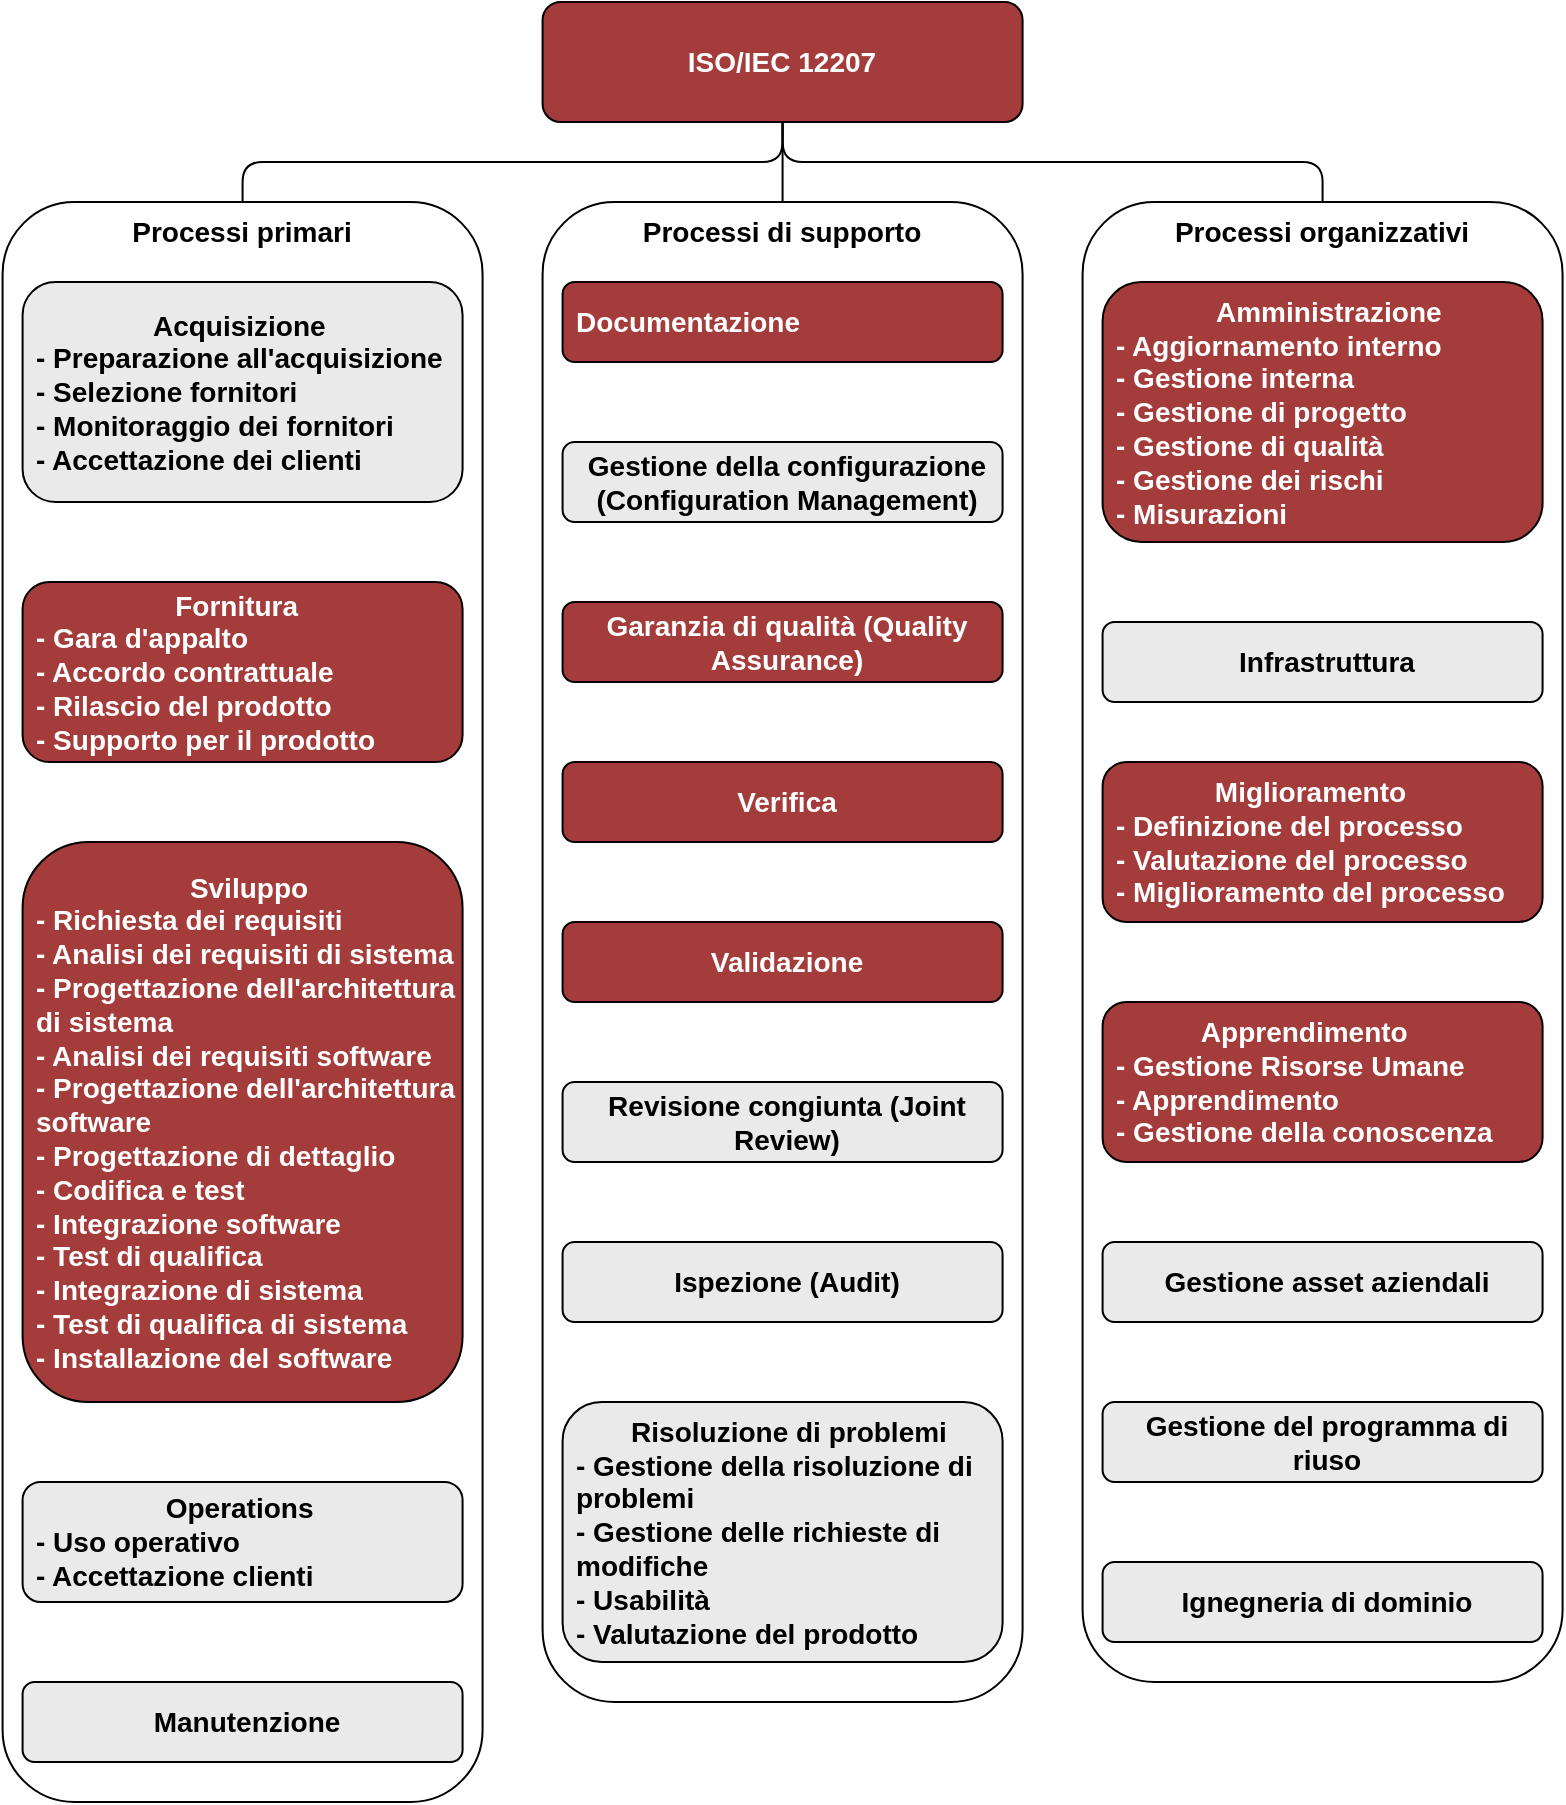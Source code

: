 <mxfile version="12.4.2" type="device" pages="1"><diagram id="AedHhDyqpXA5YtJqUkMD" name="Pagina-1"><mxGraphModel dx="2031" dy="1174" grid="1" gridSize="10" guides="1" tooltips="1" connect="1" arrows="1" fold="1" page="1" pageScale="1" pageWidth="827" pageHeight="1169" math="0" shadow="0"><root><mxCell id="0"/><mxCell id="1" parent="0"/><mxCell id="l6vuEzTSLmfYNwGufNXV-24" value="Processi organizzativi" style="rounded=1;whiteSpace=wrap;html=1;fontSize=14;verticalAlign=top;fontStyle=1" vertex="1" parent="1"><mxGeometry x="563.29" y="150" width="240" height="740" as="geometry"/></mxCell><mxCell id="l6vuEzTSLmfYNwGufNXV-23" value="Processi di supporto" style="rounded=1;whiteSpace=wrap;html=1;fontSize=14;verticalAlign=top;fontStyle=1" vertex="1" parent="1"><mxGeometry x="293.29" y="150" width="240" height="750" as="geometry"/></mxCell><mxCell id="l6vuEzTSLmfYNwGufNXV-22" value="Processi primari" style="rounded=1;whiteSpace=wrap;html=1;fontSize=14;verticalAlign=top;fontStyle=1" vertex="1" parent="1"><mxGeometry x="23.29" y="150" width="240" height="800" as="geometry"/></mxCell><mxCell id="l6vuEzTSLmfYNwGufNXV-1" value="&lt;div style=&quot;text-align: center&quot;&gt;&lt;span&gt;Acquisizione&lt;/span&gt;&lt;/div&gt;- Preparazione all'acquisizione&lt;br style=&quot;font-size: 14px&quot;&gt;- Selezione fornitori&lt;br style=&quot;font-size: 14px&quot;&gt;- Monitoraggio dei fornitori&lt;br style=&quot;font-size: 14px&quot;&gt;- Accettazione dei clienti" style="rounded=1;whiteSpace=wrap;html=1;fontSize=14;fontStyle=1;align=left;spacingLeft=5;fillColor=#EAEAEA;" vertex="1" parent="1"><mxGeometry x="33.29" y="190" width="220" height="110" as="geometry"/></mxCell><mxCell id="l6vuEzTSLmfYNwGufNXV-2" value="&lt;div style=&quot;text-align: center&quot;&gt;&lt;span&gt;&amp;nbsp; &amp;nbsp; &amp;nbsp; &amp;nbsp; Fornitura&lt;/span&gt;&lt;/div&gt;- Gara d'appalto&lt;br style=&quot;font-size: 14px&quot;&gt;- Accordo contrattuale&lt;br style=&quot;font-size: 14px&quot;&gt;- Rilascio del prodotto&lt;br style=&quot;font-size: 14px&quot;&gt;- Supporto per il prodotto" style="rounded=1;whiteSpace=wrap;html=1;fontSize=14;fontStyle=1;align=left;spacingLeft=5;fillColor=#A43C3B;fontColor=#FFFFFF;" vertex="1" parent="1"><mxGeometry x="33.29" y="340" width="220" height="90" as="geometry"/></mxCell><mxCell id="l6vuEzTSLmfYNwGufNXV-3" value="&lt;div style=&quot;text-align: center&quot;&gt;&lt;span&gt;Sviluppo&lt;/span&gt;&lt;/div&gt;- Richiesta dei requisiti&lt;br style=&quot;font-size: 14px&quot;&gt;- Analisi dei requisiti di sistema&lt;br style=&quot;font-size: 14px&quot;&gt;- Progettazione dell'architettura di sistema&lt;br style=&quot;font-size: 14px&quot;&gt;- Analisi dei requisiti software&lt;br style=&quot;font-size: 14px&quot;&gt;- Progettazione dell'architettura software&lt;br style=&quot;font-size: 14px&quot;&gt;- Progettazione di dettaglio&lt;br style=&quot;font-size: 14px&quot;&gt;- Codifica e test&lt;br style=&quot;font-size: 14px&quot;&gt;- Integrazione software&lt;br style=&quot;font-size: 14px&quot;&gt;- Test di qualifica&lt;br style=&quot;font-size: 14px&quot;&gt;- Integrazione di sistema&lt;br style=&quot;font-size: 14px&quot;&gt;- Test di qualifica di sistema&lt;br style=&quot;font-size: 14px&quot;&gt;- Installazione del software" style="rounded=1;whiteSpace=wrap;html=1;fontSize=14;fontStyle=1;align=left;spacingLeft=5;fillColor=#A43C3B;fontColor=#FFFFFF;" vertex="1" parent="1"><mxGeometry x="33.29" y="470" width="220" height="280" as="geometry"/></mxCell><mxCell id="l6vuEzTSLmfYNwGufNXV-4" value="&lt;div style=&quot;text-align: right&quot;&gt;&lt;span&gt;Operations&lt;/span&gt;&lt;/div&gt;- Uso operativo&lt;br style=&quot;font-size: 14px&quot;&gt;- Accettazione clienti" style="rounded=1;whiteSpace=wrap;html=1;fontSize=14;fontStyle=1;align=left;spacingLeft=5;fillColor=#EAEAEA;" vertex="1" parent="1"><mxGeometry x="33.29" y="790" width="220" height="60" as="geometry"/></mxCell><mxCell id="l6vuEzTSLmfYNwGufNXV-5" value="Manutenzione" style="rounded=1;whiteSpace=wrap;html=1;fontSize=14;fontStyle=1;align=center;spacingLeft=5;fillColor=#EAEAEA;" vertex="1" parent="1"><mxGeometry x="33.29" y="890" width="220" height="40" as="geometry"/></mxCell><mxCell id="l6vuEzTSLmfYNwGufNXV-6" value="Documentazione" style="rounded=1;whiteSpace=wrap;html=1;fontSize=14;fontStyle=1;align=left;spacingLeft=5;fillColor=#A43C3B;fontColor=#FFFFFF;" vertex="1" parent="1"><mxGeometry x="303.29" y="190" width="220" height="40" as="geometry"/></mxCell><mxCell id="l6vuEzTSLmfYNwGufNXV-7" value="Gestione della configurazione (Configuration Management)" style="rounded=1;whiteSpace=wrap;html=1;fontSize=14;fontStyle=1;align=center;spacingLeft=5;fillColor=#EAEAEA;" vertex="1" parent="1"><mxGeometry x="303.29" y="270" width="220" height="40" as="geometry"/></mxCell><mxCell id="l6vuEzTSLmfYNwGufNXV-8" value="Garanzia di qualità (Quality Assurance)" style="rounded=1;whiteSpace=wrap;html=1;fontSize=14;fontStyle=1;align=center;spacingLeft=5;fillColor=#A43C3B;fontColor=#FFFFFF;" vertex="1" parent="1"><mxGeometry x="303.29" y="350.0" width="220" height="40" as="geometry"/></mxCell><mxCell id="l6vuEzTSLmfYNwGufNXV-9" value="Verifica" style="rounded=1;whiteSpace=wrap;html=1;fontSize=14;fontStyle=1;align=center;spacingLeft=5;fillColor=#A43C3B;fontColor=#FFFFFF;" vertex="1" parent="1"><mxGeometry x="303.29" y="430.0" width="220" height="40" as="geometry"/></mxCell><mxCell id="l6vuEzTSLmfYNwGufNXV-10" value="Validazione" style="rounded=1;whiteSpace=wrap;html=1;fontSize=14;fontStyle=1;align=center;spacingLeft=5;fillColor=#A43C3B;fontColor=#FFFFFF;" vertex="1" parent="1"><mxGeometry x="303.29" y="510.0" width="220" height="40" as="geometry"/></mxCell><mxCell id="l6vuEzTSLmfYNwGufNXV-11" value="Revisione congiunta (Joint Review)" style="rounded=1;whiteSpace=wrap;html=1;fontSize=14;fontStyle=1;align=center;spacingLeft=5;fillColor=#EAEAEA;" vertex="1" parent="1"><mxGeometry x="303.29" y="590" width="220" height="40" as="geometry"/></mxCell><mxCell id="l6vuEzTSLmfYNwGufNXV-12" value="Ispezione (Audit)" style="rounded=1;whiteSpace=wrap;html=1;fontSize=14;fontStyle=1;align=center;spacingLeft=5;fillColor=#EAEAEA;" vertex="1" parent="1"><mxGeometry x="303.29" y="670" width="220" height="40" as="geometry"/></mxCell><mxCell id="l6vuEzTSLmfYNwGufNXV-13" value="&lt;div style=&quot;text-align: center&quot;&gt;&lt;span&gt;Risoluzione di problemi&lt;/span&gt;&lt;/div&gt;- Gestione della risoluzione di problemi&lt;br style=&quot;font-size: 14px&quot;&gt;- Gestione delle richieste di modifiche&lt;br style=&quot;font-size: 14px&quot;&gt;- Usabilità&lt;br style=&quot;font-size: 14px&quot;&gt;- Valutazione del prodotto" style="rounded=1;whiteSpace=wrap;html=1;fontSize=14;fontStyle=1;align=left;spacingLeft=5;fillColor=#EAEAEA;" vertex="1" parent="1"><mxGeometry x="303.29" y="750" width="220" height="130" as="geometry"/></mxCell><mxCell id="l6vuEzTSLmfYNwGufNXV-14" value="&lt;div style=&quot;text-align: right&quot;&gt;&lt;span&gt;Amministrazione&lt;/span&gt;&lt;/div&gt;- Aggiornamento interno&lt;br style=&quot;font-size: 14px&quot;&gt;- Gestione interna&lt;br style=&quot;font-size: 14px&quot;&gt;- Gestione di progetto&lt;br style=&quot;font-size: 14px&quot;&gt;- Gestione di qualità&lt;br style=&quot;font-size: 14px&quot;&gt;- Gestione dei rischi&lt;br style=&quot;font-size: 14px&quot;&gt;- Misurazioni" style="rounded=1;whiteSpace=wrap;html=1;fontSize=14;fontStyle=1;align=left;spacingLeft=5;fillColor=#A43C3B;fontColor=#FFFFFF;" vertex="1" parent="1"><mxGeometry x="573.29" y="190" width="220" height="130" as="geometry"/></mxCell><mxCell id="l6vuEzTSLmfYNwGufNXV-15" value="Infrastruttura" style="rounded=1;whiteSpace=wrap;html=1;fontSize=14;fontStyle=1;align=center;spacingLeft=5;fillColor=#EAEAEA;" vertex="1" parent="1"><mxGeometry x="573.29" y="360" width="220" height="40" as="geometry"/></mxCell><mxCell id="l6vuEzTSLmfYNwGufNXV-16" value="&lt;div style=&quot;text-align: center&quot;&gt;&lt;span&gt;Miglioramento&lt;/span&gt;&lt;/div&gt;- Definizione del processo&lt;br style=&quot;font-size: 14px&quot;&gt;- Valutazione del processo&lt;br style=&quot;font-size: 14px&quot;&gt;- Miglioramento del processo" style="rounded=1;whiteSpace=wrap;html=1;fontSize=14;fontStyle=1;align=left;spacingLeft=5;fillColor=#A43C3B;fontColor=#FFFFFF;" vertex="1" parent="1"><mxGeometry x="573.29" y="430.0" width="220" height="80" as="geometry"/></mxCell><mxCell id="l6vuEzTSLmfYNwGufNXV-17" value="&lt;div style=&quot;text-align: center&quot;&gt;&lt;span&gt;Apprendimento&lt;/span&gt;&lt;/div&gt;- Gestione Risorse Umane&lt;br style=&quot;font-size: 14px&quot;&gt;- Apprendimento&lt;br style=&quot;font-size: 14px&quot;&gt;- Gestione della conoscenza" style="rounded=1;whiteSpace=wrap;html=1;fontSize=14;fontStyle=1;align=left;spacingLeft=5;fillColor=#A43C3B;fontColor=#FFFFFF;" vertex="1" parent="1"><mxGeometry x="573.29" y="550" width="220" height="80" as="geometry"/></mxCell><mxCell id="l6vuEzTSLmfYNwGufNXV-18" value="Gestione asset aziendali" style="rounded=1;whiteSpace=wrap;html=1;fontSize=14;fontStyle=1;align=center;spacingLeft=5;fillColor=#EAEAEA;" vertex="1" parent="1"><mxGeometry x="573.29" y="670" width="220" height="40" as="geometry"/></mxCell><mxCell id="l6vuEzTSLmfYNwGufNXV-19" value="Gestione del programma di riuso" style="rounded=1;whiteSpace=wrap;html=1;fontSize=14;fontStyle=1;align=center;spacingLeft=5;fillColor=#EAEAEA;" vertex="1" parent="1"><mxGeometry x="573.29" y="750.0" width="220" height="40" as="geometry"/></mxCell><mxCell id="l6vuEzTSLmfYNwGufNXV-20" value="Ignegneria di dominio" style="rounded=1;whiteSpace=wrap;html=1;fontSize=14;fontStyle=1;align=center;spacingLeft=5;fillColor=#EAEAEA;" vertex="1" parent="1"><mxGeometry x="573.29" y="830.0" width="220" height="40" as="geometry"/></mxCell><mxCell id="l6vuEzTSLmfYNwGufNXV-27" value="ISO/IEC 12207" style="rounded=1;whiteSpace=wrap;html=1;fontSize=14;align=center;fontStyle=1;fillColor=#A43C3B;fontColor=#FFFFFF;" vertex="1" parent="1"><mxGeometry x="293.29" y="50" width="240" height="60" as="geometry"/></mxCell><mxCell id="l6vuEzTSLmfYNwGufNXV-28" value="" style="endArrow=none;html=1;fontSize=14;entryX=0.5;entryY=1;entryDx=0;entryDy=0;exitX=0.5;exitY=0;exitDx=0;exitDy=0;edgeStyle=orthogonalEdgeStyle;" edge="1" parent="1" source="l6vuEzTSLmfYNwGufNXV-22" target="l6vuEzTSLmfYNwGufNXV-27"><mxGeometry width="50" height="50" relative="1" as="geometry"><mxPoint x="200" y="110" as="sourcePoint"/><mxPoint x="250" y="60" as="targetPoint"/></mxGeometry></mxCell><mxCell id="l6vuEzTSLmfYNwGufNXV-29" value="" style="endArrow=none;html=1;fontSize=14;entryX=0.5;entryY=0;entryDx=0;entryDy=0;exitX=0.5;exitY=1;exitDx=0;exitDy=0;edgeStyle=orthogonalEdgeStyle;" edge="1" parent="1" source="l6vuEzTSLmfYNwGufNXV-27" target="l6vuEzTSLmfYNwGufNXV-24"><mxGeometry width="50" height="50" relative="1" as="geometry"><mxPoint x="153.29" y="160" as="sourcePoint"/><mxPoint x="423.29" y="120" as="targetPoint"/></mxGeometry></mxCell><mxCell id="l6vuEzTSLmfYNwGufNXV-30" value="" style="endArrow=none;html=1;fontSize=14;entryX=0.5;entryY=1;entryDx=0;entryDy=0;exitX=0.5;exitY=0;exitDx=0;exitDy=0;edgeStyle=orthogonalEdgeStyle;" edge="1" parent="1" source="l6vuEzTSLmfYNwGufNXV-23" target="l6vuEzTSLmfYNwGufNXV-27"><mxGeometry width="50" height="50" relative="1" as="geometry"><mxPoint x="390" y="190" as="sourcePoint"/><mxPoint x="440" y="140" as="targetPoint"/></mxGeometry></mxCell></root></mxGraphModel></diagram></mxfile>
